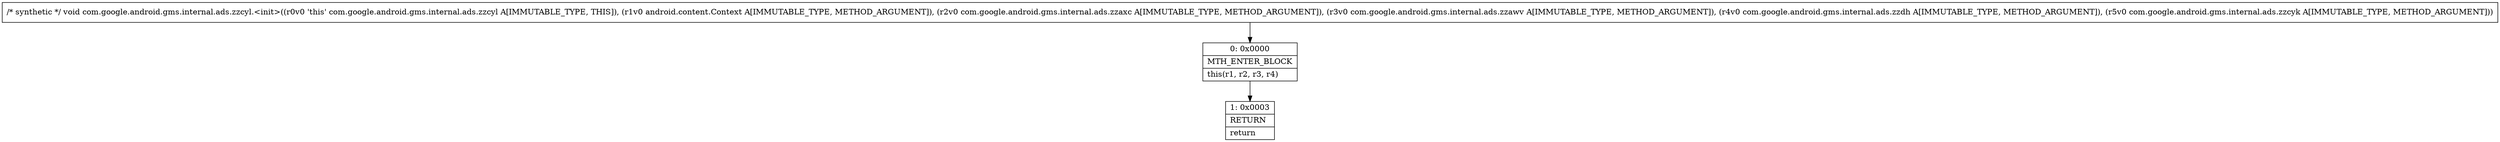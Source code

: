 digraph "CFG forcom.google.android.gms.internal.ads.zzcyl.\<init\>(Landroid\/content\/Context;Lcom\/google\/android\/gms\/internal\/ads\/zzaxc;Lcom\/google\/android\/gms\/internal\/ads\/zzawv;Lcom\/google\/android\/gms\/internal\/ads\/zzdh;Lcom\/google\/android\/gms\/internal\/ads\/zzcyk;)V" {
Node_0 [shape=record,label="{0\:\ 0x0000|MTH_ENTER_BLOCK\l|this(r1, r2, r3, r4)\l}"];
Node_1 [shape=record,label="{1\:\ 0x0003|RETURN\l|return\l}"];
MethodNode[shape=record,label="{\/* synthetic *\/ void com.google.android.gms.internal.ads.zzcyl.\<init\>((r0v0 'this' com.google.android.gms.internal.ads.zzcyl A[IMMUTABLE_TYPE, THIS]), (r1v0 android.content.Context A[IMMUTABLE_TYPE, METHOD_ARGUMENT]), (r2v0 com.google.android.gms.internal.ads.zzaxc A[IMMUTABLE_TYPE, METHOD_ARGUMENT]), (r3v0 com.google.android.gms.internal.ads.zzawv A[IMMUTABLE_TYPE, METHOD_ARGUMENT]), (r4v0 com.google.android.gms.internal.ads.zzdh A[IMMUTABLE_TYPE, METHOD_ARGUMENT]), (r5v0 com.google.android.gms.internal.ads.zzcyk A[IMMUTABLE_TYPE, METHOD_ARGUMENT])) }"];
MethodNode -> Node_0;
Node_0 -> Node_1;
}


